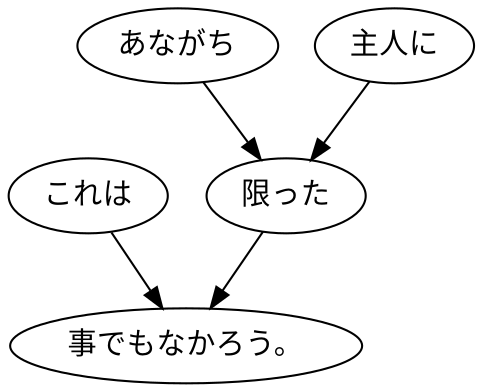 digraph graph5837 {
	node0 [label="これは"];
	node1 [label="あながち"];
	node2 [label="主人に"];
	node3 [label="限った"];
	node4 [label="事でもなかろう。"];
	node0 -> node4;
	node1 -> node3;
	node2 -> node3;
	node3 -> node4;
}
